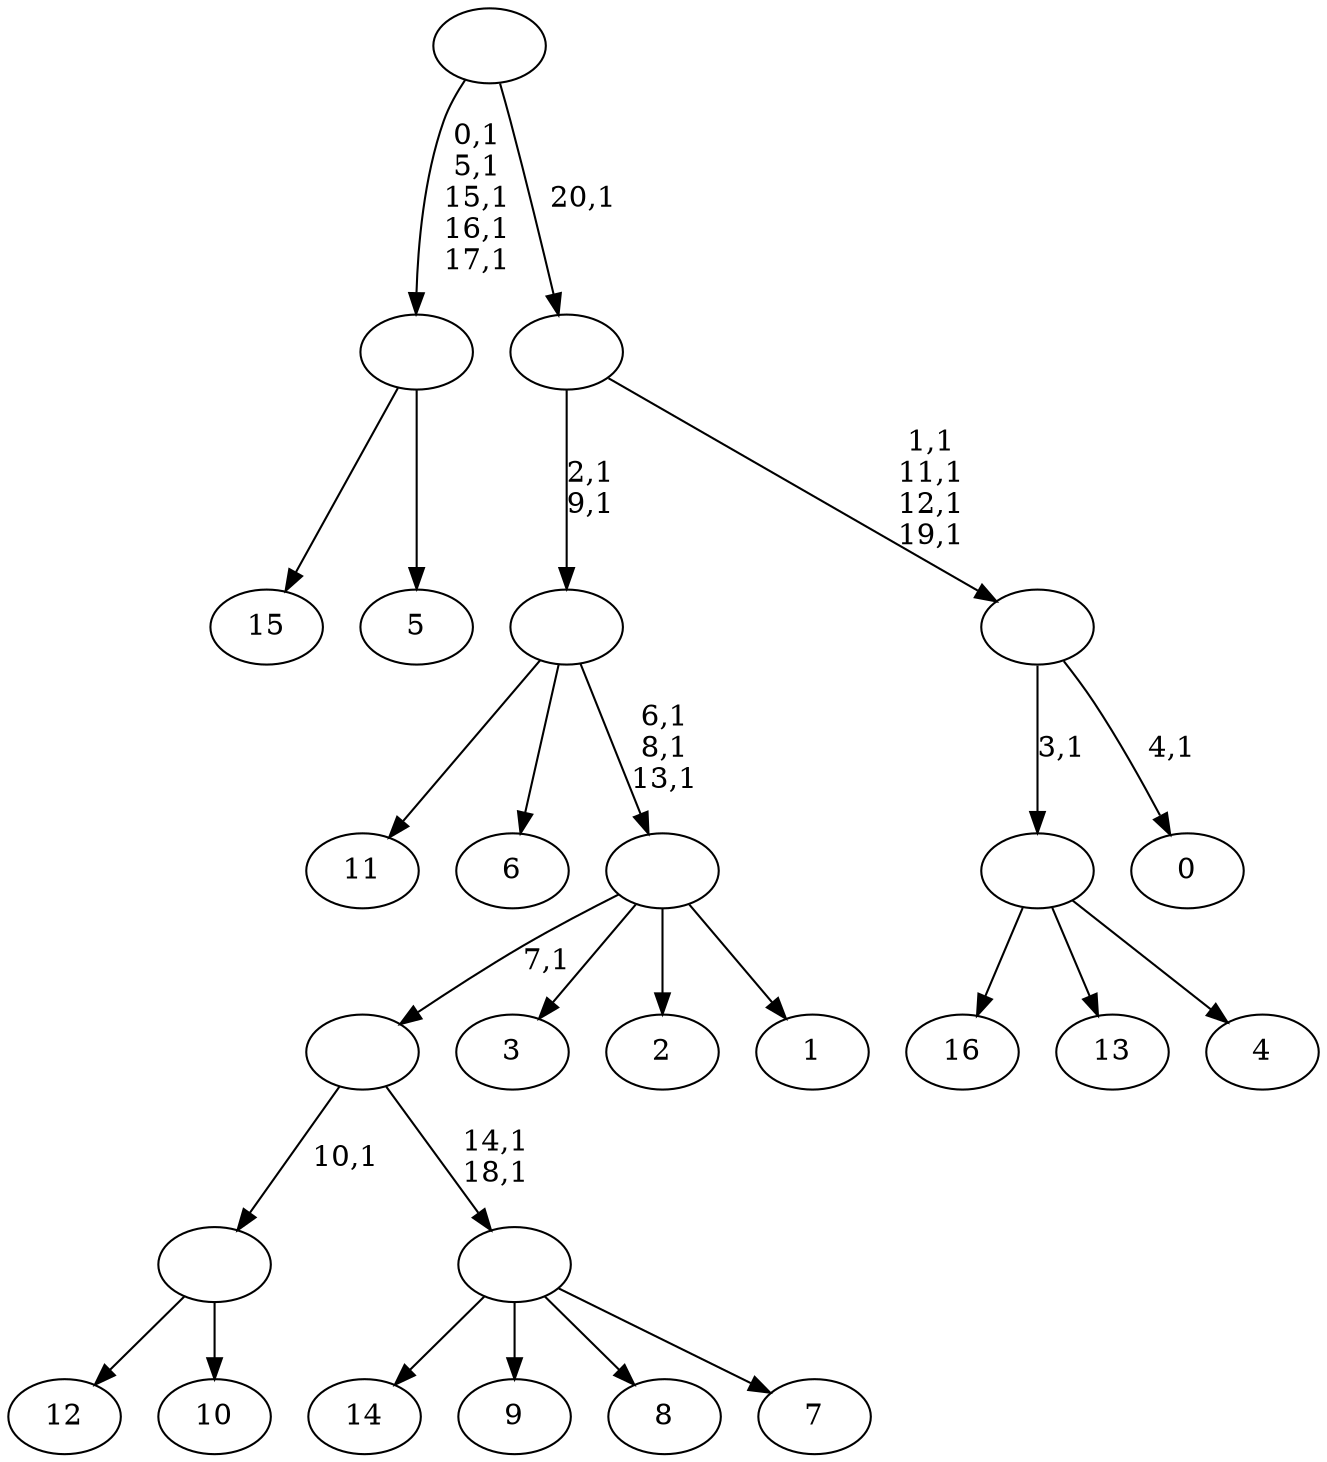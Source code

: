 digraph T {
	38 [label="16"]
	37 [label="15"]
	36 [label="14"]
	35 [label="13"]
	34 [label="12"]
	33 [label="11"]
	32 [label="10"]
	31 [label=""]
	30 [label="9"]
	29 [label="8"]
	28 [label="7"]
	27 [label=""]
	25 [label=""]
	24 [label="6"]
	23 [label="5"]
	22 [label=""]
	17 [label="4"]
	16 [label=""]
	15 [label="3"]
	14 [label="2"]
	13 [label="1"]
	12 [label=""]
	9 [label=""]
	7 [label="0"]
	5 [label=""]
	1 [label=""]
	0 [label=""]
	31 -> 34 [label=""]
	31 -> 32 [label=""]
	27 -> 36 [label=""]
	27 -> 30 [label=""]
	27 -> 29 [label=""]
	27 -> 28 [label=""]
	25 -> 27 [label="14,1\n18,1"]
	25 -> 31 [label="10,1"]
	22 -> 37 [label=""]
	22 -> 23 [label=""]
	16 -> 38 [label=""]
	16 -> 35 [label=""]
	16 -> 17 [label=""]
	12 -> 25 [label="7,1"]
	12 -> 15 [label=""]
	12 -> 14 [label=""]
	12 -> 13 [label=""]
	9 -> 12 [label="6,1\n8,1\n13,1"]
	9 -> 33 [label=""]
	9 -> 24 [label=""]
	5 -> 7 [label="4,1"]
	5 -> 16 [label="3,1"]
	1 -> 5 [label="1,1\n11,1\n12,1\n19,1"]
	1 -> 9 [label="2,1\n9,1"]
	0 -> 22 [label="0,1\n5,1\n15,1\n16,1\n17,1"]
	0 -> 1 [label="20,1"]
}
